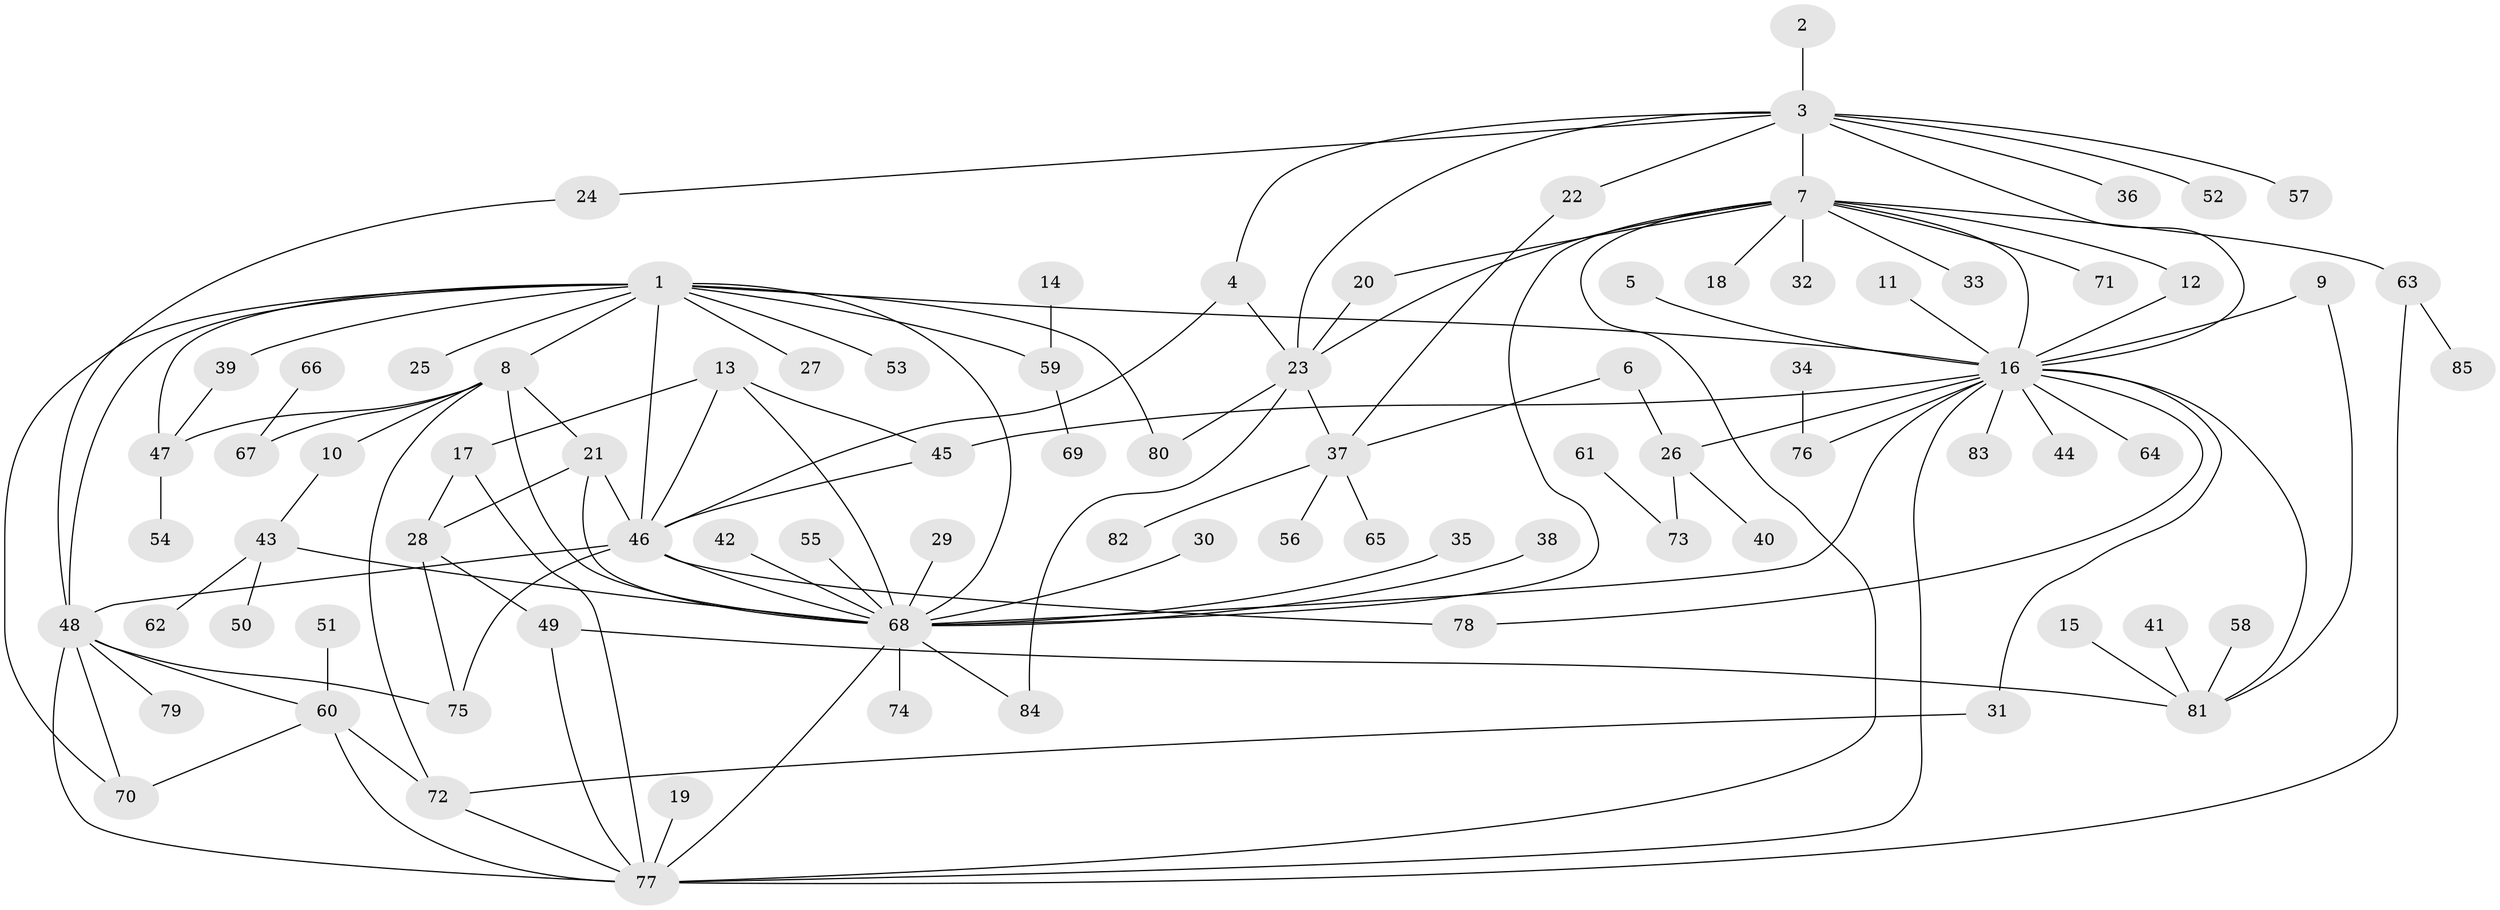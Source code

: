 // original degree distribution, {19: 0.008264462809917356, 15: 0.008264462809917356, 20: 0.008264462809917356, 13: 0.01652892561983471, 1: 0.512396694214876, 10: 0.01652892561983471, 5: 0.024793388429752067, 3: 0.09917355371900827, 8: 0.01652892561983471, 6: 0.01652892561983471, 2: 0.19834710743801653, 4: 0.06611570247933884, 11: 0.008264462809917356}
// Generated by graph-tools (version 1.1) at 2025/36/03/04/25 23:36:47]
// undirected, 85 vertices, 126 edges
graph export_dot {
  node [color=gray90,style=filled];
  1;
  2;
  3;
  4;
  5;
  6;
  7;
  8;
  9;
  10;
  11;
  12;
  13;
  14;
  15;
  16;
  17;
  18;
  19;
  20;
  21;
  22;
  23;
  24;
  25;
  26;
  27;
  28;
  29;
  30;
  31;
  32;
  33;
  34;
  35;
  36;
  37;
  38;
  39;
  40;
  41;
  42;
  43;
  44;
  45;
  46;
  47;
  48;
  49;
  50;
  51;
  52;
  53;
  54;
  55;
  56;
  57;
  58;
  59;
  60;
  61;
  62;
  63;
  64;
  65;
  66;
  67;
  68;
  69;
  70;
  71;
  72;
  73;
  74;
  75;
  76;
  77;
  78;
  79;
  80;
  81;
  82;
  83;
  84;
  85;
  1 -- 8 [weight=1.0];
  1 -- 16 [weight=1.0];
  1 -- 25 [weight=1.0];
  1 -- 27 [weight=1.0];
  1 -- 39 [weight=1.0];
  1 -- 46 [weight=1.0];
  1 -- 47 [weight=1.0];
  1 -- 48 [weight=1.0];
  1 -- 53 [weight=1.0];
  1 -- 59 [weight=1.0];
  1 -- 68 [weight=1.0];
  1 -- 70 [weight=1.0];
  1 -- 80 [weight=1.0];
  2 -- 3 [weight=1.0];
  3 -- 4 [weight=1.0];
  3 -- 7 [weight=1.0];
  3 -- 16 [weight=1.0];
  3 -- 22 [weight=1.0];
  3 -- 23 [weight=1.0];
  3 -- 24 [weight=1.0];
  3 -- 36 [weight=1.0];
  3 -- 52 [weight=1.0];
  3 -- 57 [weight=1.0];
  4 -- 23 [weight=1.0];
  4 -- 46 [weight=1.0];
  5 -- 16 [weight=1.0];
  6 -- 26 [weight=1.0];
  6 -- 37 [weight=1.0];
  7 -- 12 [weight=1.0];
  7 -- 16 [weight=1.0];
  7 -- 18 [weight=1.0];
  7 -- 20 [weight=1.0];
  7 -- 23 [weight=1.0];
  7 -- 32 [weight=1.0];
  7 -- 33 [weight=1.0];
  7 -- 63 [weight=1.0];
  7 -- 68 [weight=1.0];
  7 -- 71 [weight=1.0];
  7 -- 77 [weight=1.0];
  8 -- 10 [weight=1.0];
  8 -- 21 [weight=1.0];
  8 -- 47 [weight=1.0];
  8 -- 67 [weight=1.0];
  8 -- 68 [weight=1.0];
  8 -- 72 [weight=1.0];
  9 -- 16 [weight=1.0];
  9 -- 81 [weight=1.0];
  10 -- 43 [weight=1.0];
  11 -- 16 [weight=1.0];
  12 -- 16 [weight=1.0];
  13 -- 17 [weight=1.0];
  13 -- 45 [weight=1.0];
  13 -- 46 [weight=1.0];
  13 -- 68 [weight=1.0];
  14 -- 59 [weight=1.0];
  15 -- 81 [weight=1.0];
  16 -- 26 [weight=1.0];
  16 -- 31 [weight=1.0];
  16 -- 44 [weight=1.0];
  16 -- 45 [weight=1.0];
  16 -- 64 [weight=1.0];
  16 -- 68 [weight=1.0];
  16 -- 76 [weight=1.0];
  16 -- 77 [weight=1.0];
  16 -- 78 [weight=1.0];
  16 -- 81 [weight=1.0];
  16 -- 83 [weight=1.0];
  17 -- 28 [weight=1.0];
  17 -- 77 [weight=1.0];
  19 -- 77 [weight=1.0];
  20 -- 23 [weight=1.0];
  21 -- 28 [weight=1.0];
  21 -- 46 [weight=1.0];
  21 -- 68 [weight=1.0];
  22 -- 37 [weight=1.0];
  23 -- 37 [weight=1.0];
  23 -- 80 [weight=1.0];
  23 -- 84 [weight=1.0];
  24 -- 48 [weight=1.0];
  26 -- 40 [weight=1.0];
  26 -- 73 [weight=1.0];
  28 -- 49 [weight=1.0];
  28 -- 75 [weight=1.0];
  29 -- 68 [weight=1.0];
  30 -- 68 [weight=1.0];
  31 -- 72 [weight=1.0];
  34 -- 76 [weight=1.0];
  35 -- 68 [weight=1.0];
  37 -- 56 [weight=1.0];
  37 -- 65 [weight=1.0];
  37 -- 82 [weight=1.0];
  38 -- 68 [weight=1.0];
  39 -- 47 [weight=1.0];
  41 -- 81 [weight=1.0];
  42 -- 68 [weight=1.0];
  43 -- 50 [weight=1.0];
  43 -- 62 [weight=1.0];
  43 -- 68 [weight=1.0];
  45 -- 46 [weight=1.0];
  46 -- 48 [weight=1.0];
  46 -- 68 [weight=1.0];
  46 -- 75 [weight=1.0];
  46 -- 78 [weight=1.0];
  47 -- 54 [weight=1.0];
  48 -- 60 [weight=1.0];
  48 -- 70 [weight=1.0];
  48 -- 75 [weight=1.0];
  48 -- 77 [weight=1.0];
  48 -- 79 [weight=1.0];
  49 -- 77 [weight=1.0];
  49 -- 81 [weight=1.0];
  51 -- 60 [weight=1.0];
  55 -- 68 [weight=1.0];
  58 -- 81 [weight=1.0];
  59 -- 69 [weight=1.0];
  60 -- 70 [weight=1.0];
  60 -- 72 [weight=1.0];
  60 -- 77 [weight=1.0];
  61 -- 73 [weight=1.0];
  63 -- 77 [weight=1.0];
  63 -- 85 [weight=1.0];
  66 -- 67 [weight=1.0];
  68 -- 74 [weight=1.0];
  68 -- 77 [weight=1.0];
  68 -- 84 [weight=1.0];
  72 -- 77 [weight=1.0];
}
